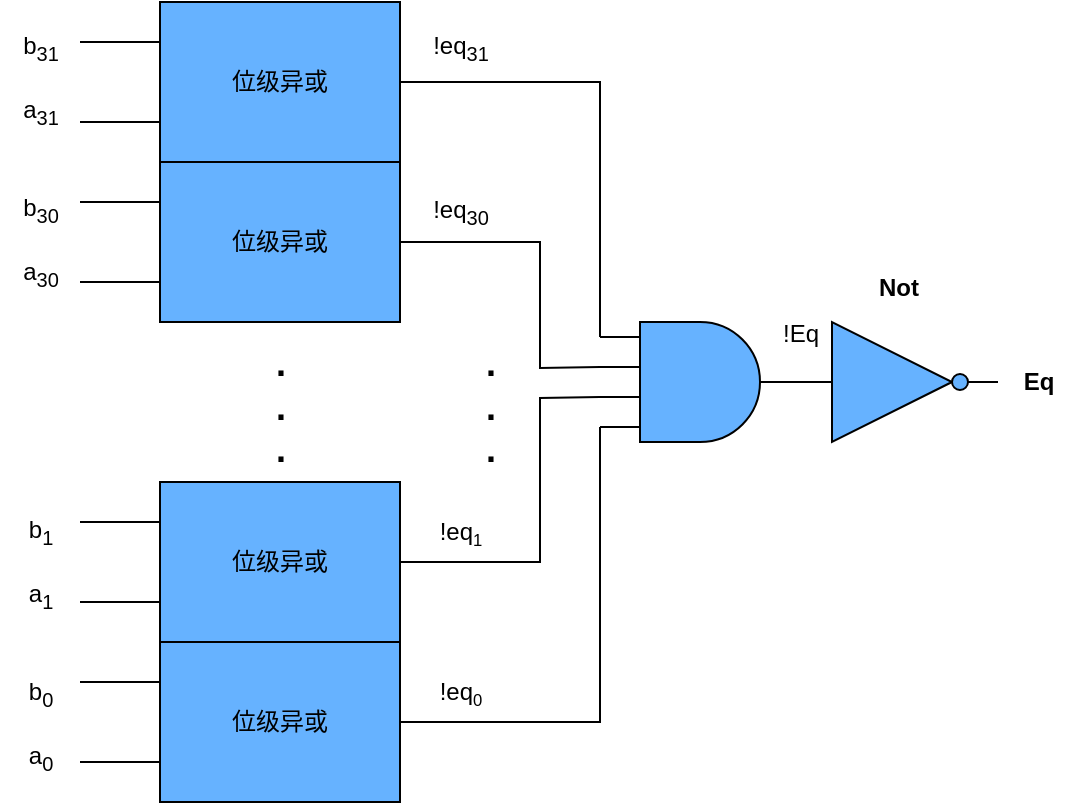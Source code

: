 <mxfile version="27.0.9" pages="4">
  <diagram name="ex4.9" id="9xeolv7vb_g-gI3zCezb">
    <mxGraphModel dx="2951" dy="1717" grid="1" gridSize="10" guides="1" tooltips="1" connect="1" arrows="1" fold="1" page="1" pageScale="1" pageWidth="827" pageHeight="1169" math="0" shadow="0">
      <root>
        <mxCell id="0" />
        <mxCell id="1" parent="0" />
        <mxCell id="a1BFa99klv_1U5b9rFD7-1" value="位级异或" style="rounded=0;whiteSpace=wrap;html=1;fillColor=#66B2FF;" vertex="1" parent="1">
          <mxGeometry x="200" y="320" width="120" height="80" as="geometry" />
        </mxCell>
        <mxCell id="a1BFa99klv_1U5b9rFD7-2" value="位级异或" style="rounded=0;whiteSpace=wrap;html=1;fillColor=#66B2FF;" vertex="1" parent="1">
          <mxGeometry x="200" y="400" width="120" height="80" as="geometry" />
        </mxCell>
        <mxCell id="a1BFa99klv_1U5b9rFD7-3" value="" style="endArrow=none;html=1;strokeWidth=1;rounded=0;" edge="1" parent="1">
          <mxGeometry width="100" relative="1" as="geometry">
            <mxPoint x="160" y="340" as="sourcePoint" />
            <mxPoint x="200" y="340" as="targetPoint" />
          </mxGeometry>
        </mxCell>
        <mxCell id="a1BFa99klv_1U5b9rFD7-4" value="" style="endArrow=none;html=1;strokeWidth=1;rounded=0;" edge="1" parent="1">
          <mxGeometry width="100" relative="1" as="geometry">
            <mxPoint x="160" y="380" as="sourcePoint" />
            <mxPoint x="200" y="380" as="targetPoint" />
          </mxGeometry>
        </mxCell>
        <mxCell id="a1BFa99klv_1U5b9rFD7-5" value="" style="endArrow=none;html=1;strokeWidth=1;rounded=0;" edge="1" parent="1">
          <mxGeometry width="100" relative="1" as="geometry">
            <mxPoint x="160" y="420" as="sourcePoint" />
            <mxPoint x="200" y="420" as="targetPoint" />
          </mxGeometry>
        </mxCell>
        <mxCell id="a1BFa99klv_1U5b9rFD7-6" value="" style="endArrow=none;html=1;strokeWidth=1;rounded=0;" edge="1" parent="1">
          <mxGeometry width="100" relative="1" as="geometry">
            <mxPoint x="160" y="460" as="sourcePoint" />
            <mxPoint x="200" y="460" as="targetPoint" />
          </mxGeometry>
        </mxCell>
        <mxCell id="a1BFa99klv_1U5b9rFD7-7" value="&lt;b&gt;&lt;font style=&quot;font-size: 18px;&quot;&gt;.&lt;/font&gt;&lt;/b&gt;&lt;div&gt;&lt;b&gt;&lt;font style=&quot;font-size: 18px;&quot;&gt;.&lt;/font&gt;&lt;/b&gt;&lt;/div&gt;&lt;div&gt;&lt;b&gt;&lt;font style=&quot;font-size: 18px;&quot;&gt;.&lt;/font&gt;&lt;/b&gt;&lt;/div&gt;" style="text;html=1;align=center;verticalAlign=middle;resizable=0;points=[];autosize=1;strokeColor=none;fillColor=none;" vertex="1" parent="1">
          <mxGeometry x="245" y="483" width="30" height="80" as="geometry" />
        </mxCell>
        <mxCell id="a1BFa99klv_1U5b9rFD7-8" value="" style="verticalLabelPosition=bottom;shadow=0;dashed=0;align=center;html=1;verticalAlign=top;shape=mxgraph.electrical.logic_gates.logic_gate;operation=and;container=0;numInputs=4;fillColor=#66B2FF;" vertex="1" parent="1">
          <mxGeometry x="420" y="480" width="100" height="60" as="geometry" />
        </mxCell>
        <mxCell id="a1BFa99klv_1U5b9rFD7-9" value="位级异或" style="rounded=0;whiteSpace=wrap;html=1;fillColor=#66B2FF;" vertex="1" parent="1">
          <mxGeometry x="200" y="560" width="120" height="80" as="geometry" />
        </mxCell>
        <mxCell id="a1BFa99klv_1U5b9rFD7-10" value="位级异或" style="rounded=0;whiteSpace=wrap;html=1;fillColor=#66B2FF;" vertex="1" parent="1">
          <mxGeometry x="200" y="640" width="120" height="80" as="geometry" />
        </mxCell>
        <mxCell id="a1BFa99klv_1U5b9rFD7-11" value="" style="endArrow=none;html=1;strokeWidth=1;rounded=0;" edge="1" parent="1">
          <mxGeometry width="100" relative="1" as="geometry">
            <mxPoint x="160" y="580" as="sourcePoint" />
            <mxPoint x="200" y="580" as="targetPoint" />
          </mxGeometry>
        </mxCell>
        <mxCell id="a1BFa99klv_1U5b9rFD7-12" value="" style="endArrow=none;html=1;strokeWidth=1;rounded=0;" edge="1" parent="1">
          <mxGeometry width="100" relative="1" as="geometry">
            <mxPoint x="160" y="620" as="sourcePoint" />
            <mxPoint x="200" y="620" as="targetPoint" />
          </mxGeometry>
        </mxCell>
        <mxCell id="a1BFa99klv_1U5b9rFD7-13" value="" style="endArrow=none;html=1;strokeWidth=1;rounded=0;" edge="1" parent="1">
          <mxGeometry width="100" relative="1" as="geometry">
            <mxPoint x="160" y="660" as="sourcePoint" />
            <mxPoint x="200" y="660" as="targetPoint" />
          </mxGeometry>
        </mxCell>
        <mxCell id="a1BFa99klv_1U5b9rFD7-14" value="" style="endArrow=none;html=1;strokeWidth=1;rounded=0;" edge="1" parent="1">
          <mxGeometry width="100" relative="1" as="geometry">
            <mxPoint x="160" y="700" as="sourcePoint" />
            <mxPoint x="200" y="700" as="targetPoint" />
          </mxGeometry>
        </mxCell>
        <mxCell id="a1BFa99klv_1U5b9rFD7-15" value="" style="endArrow=none;html=1;strokeWidth=1;rounded=0;entryX=0;entryY=0.125;entryDx=0;entryDy=0;entryPerimeter=0;" edge="1" parent="1" target="a1BFa99klv_1U5b9rFD7-8">
          <mxGeometry width="100" relative="1" as="geometry">
            <mxPoint x="320" y="360" as="sourcePoint" />
            <mxPoint x="420" y="360" as="targetPoint" />
            <Array as="points">
              <mxPoint x="420" y="360" />
            </Array>
          </mxGeometry>
        </mxCell>
        <mxCell id="a1BFa99klv_1U5b9rFD7-16" value="" style="endArrow=none;html=1;strokeWidth=1;rounded=0;entryX=0;entryY=0.375;entryDx=0;entryDy=0;entryPerimeter=0;" edge="1" parent="1" target="a1BFa99klv_1U5b9rFD7-8">
          <mxGeometry width="100" relative="1" as="geometry">
            <mxPoint x="320" y="440" as="sourcePoint" />
            <mxPoint x="420" y="440" as="targetPoint" />
            <Array as="points">
              <mxPoint x="390" y="440" />
              <mxPoint x="390" y="503" />
            </Array>
          </mxGeometry>
        </mxCell>
        <mxCell id="a1BFa99klv_1U5b9rFD7-17" value="&lt;b&gt;&lt;font style=&quot;font-size: 18px;&quot;&gt;.&lt;/font&gt;&lt;/b&gt;&lt;div&gt;&lt;b&gt;&lt;font style=&quot;font-size: 18px;&quot;&gt;.&lt;/font&gt;&lt;/b&gt;&lt;/div&gt;&lt;div&gt;&lt;b&gt;&lt;font style=&quot;font-size: 18px;&quot;&gt;.&lt;/font&gt;&lt;/b&gt;&lt;/div&gt;" style="text;html=1;align=center;verticalAlign=middle;resizable=0;points=[];autosize=1;strokeColor=none;fillColor=none;" vertex="1" parent="1">
          <mxGeometry x="350" y="483" width="30" height="80" as="geometry" />
        </mxCell>
        <mxCell id="a1BFa99klv_1U5b9rFD7-18" value="" style="endArrow=none;html=1;strokeWidth=1;rounded=0;entryX=0;entryY=0.875;entryDx=0;entryDy=0;entryPerimeter=0;" edge="1" parent="1" target="a1BFa99klv_1U5b9rFD7-8">
          <mxGeometry width="100" relative="1" as="geometry">
            <mxPoint x="320" y="680" as="sourcePoint" />
            <mxPoint x="420" y="680" as="targetPoint" />
            <Array as="points">
              <mxPoint x="420" y="680" />
            </Array>
          </mxGeometry>
        </mxCell>
        <mxCell id="a1BFa99klv_1U5b9rFD7-19" value="" style="endArrow=none;html=1;strokeWidth=1;rounded=0;entryX=0;entryY=0.625;entryDx=0;entryDy=0;entryPerimeter=0;" edge="1" parent="1" target="a1BFa99klv_1U5b9rFD7-8">
          <mxGeometry width="100" relative="1" as="geometry">
            <mxPoint x="320" y="600" as="sourcePoint" />
            <mxPoint x="420" y="600" as="targetPoint" />
            <Array as="points">
              <mxPoint x="390" y="600" />
              <mxPoint x="390" y="518" />
            </Array>
          </mxGeometry>
        </mxCell>
        <mxCell id="a1BFa99klv_1U5b9rFD7-20" value="!Eq" style="text;html=1;align=center;verticalAlign=middle;resizable=0;points=[];autosize=1;strokeColor=none;fillColor=none;" vertex="1" parent="1">
          <mxGeometry x="500" y="471" width="40" height="30" as="geometry" />
        </mxCell>
        <mxCell id="a1BFa99klv_1U5b9rFD7-21" value="!eq&lt;sub&gt;31&lt;/sub&gt;" style="text;html=1;align=center;verticalAlign=middle;resizable=0;points=[];autosize=1;strokeColor=none;fillColor=none;" vertex="1" parent="1">
          <mxGeometry x="325" y="328" width="50" height="30" as="geometry" />
        </mxCell>
        <mxCell id="a1BFa99klv_1U5b9rFD7-22" value="!eq&lt;sub&gt;30&lt;/sub&gt;" style="text;html=1;align=center;verticalAlign=middle;resizable=0;points=[];autosize=1;strokeColor=none;fillColor=none;" vertex="1" parent="1">
          <mxGeometry x="325" y="410" width="50" height="30" as="geometry" />
        </mxCell>
        <mxCell id="a1BFa99klv_1U5b9rFD7-23" value="!eq&lt;span style=&quot;font-size: 10px;&quot;&gt;&lt;sub&gt;0&lt;/sub&gt;&lt;/span&gt;" style="text;html=1;align=center;verticalAlign=middle;resizable=0;points=[];autosize=1;strokeColor=none;fillColor=none;" vertex="1" parent="1">
          <mxGeometry x="330" y="650" width="40" height="30" as="geometry" />
        </mxCell>
        <mxCell id="a1BFa99klv_1U5b9rFD7-24" value="!eq&lt;span style=&quot;font-size: 10px;&quot;&gt;&lt;sub&gt;1&lt;/sub&gt;&lt;/span&gt;" style="text;html=1;align=center;verticalAlign=middle;resizable=0;points=[];autosize=1;strokeColor=none;fillColor=none;" vertex="1" parent="1">
          <mxGeometry x="330" y="570" width="40" height="30" as="geometry" />
        </mxCell>
        <mxCell id="a1BFa99klv_1U5b9rFD7-25" value="b&lt;sub&gt;31&lt;/sub&gt;" style="text;html=1;align=center;verticalAlign=middle;resizable=0;points=[];autosize=1;strokeColor=none;fillColor=none;" vertex="1" parent="1">
          <mxGeometry x="120" y="328" width="40" height="30" as="geometry" />
        </mxCell>
        <mxCell id="a1BFa99klv_1U5b9rFD7-26" value="a&lt;sub&gt;31&lt;/sub&gt;" style="text;html=1;align=center;verticalAlign=middle;resizable=0;points=[];autosize=1;strokeColor=none;fillColor=none;" vertex="1" parent="1">
          <mxGeometry x="120" y="360" width="40" height="30" as="geometry" />
        </mxCell>
        <mxCell id="a1BFa99klv_1U5b9rFD7-27" value="b&lt;sub&gt;30&lt;/sub&gt;" style="text;html=1;align=center;verticalAlign=middle;resizable=0;points=[];autosize=1;strokeColor=none;fillColor=none;" vertex="1" parent="1">
          <mxGeometry x="120" y="409" width="40" height="30" as="geometry" />
        </mxCell>
        <mxCell id="a1BFa99klv_1U5b9rFD7-28" value="a&lt;sub&gt;30&lt;/sub&gt;" style="text;html=1;align=center;verticalAlign=middle;resizable=0;points=[];autosize=1;strokeColor=none;fillColor=none;" vertex="1" parent="1">
          <mxGeometry x="120" y="441" width="40" height="30" as="geometry" />
        </mxCell>
        <mxCell id="a1BFa99klv_1U5b9rFD7-29" value="b&lt;sub&gt;1&lt;/sub&gt;" style="text;html=1;align=center;verticalAlign=middle;resizable=0;points=[];autosize=1;strokeColor=none;fillColor=none;" vertex="1" parent="1">
          <mxGeometry x="120" y="570" width="40" height="30" as="geometry" />
        </mxCell>
        <mxCell id="a1BFa99klv_1U5b9rFD7-30" value="a&lt;sub&gt;1&lt;/sub&gt;" style="text;html=1;align=center;verticalAlign=middle;resizable=0;points=[];autosize=1;strokeColor=none;fillColor=none;" vertex="1" parent="1">
          <mxGeometry x="120" y="602" width="40" height="30" as="geometry" />
        </mxCell>
        <mxCell id="a1BFa99klv_1U5b9rFD7-31" value="b&lt;sub&gt;0&lt;/sub&gt;" style="text;html=1;align=center;verticalAlign=middle;resizable=0;points=[];autosize=1;strokeColor=none;fillColor=none;" vertex="1" parent="1">
          <mxGeometry x="120" y="651" width="40" height="30" as="geometry" />
        </mxCell>
        <mxCell id="a1BFa99klv_1U5b9rFD7-32" value="a&lt;sub&gt;0&lt;/sub&gt;" style="text;html=1;align=center;verticalAlign=middle;resizable=0;points=[];autosize=1;strokeColor=none;fillColor=none;" vertex="1" parent="1">
          <mxGeometry x="120" y="683" width="40" height="30" as="geometry" />
        </mxCell>
        <mxCell id="a1BFa99klv_1U5b9rFD7-42" value="" style="verticalLabelPosition=bottom;shadow=0;dashed=0;align=center;html=1;verticalAlign=top;shape=mxgraph.electrical.logic_gates.inverter_2;fillColor=#66B2FF;" vertex="1" parent="1">
          <mxGeometry x="519" y="480" width="100" height="60" as="geometry" />
        </mxCell>
        <mxCell id="a1BFa99klv_1U5b9rFD7-44" value="&lt;b&gt;Eq&lt;/b&gt;" style="text;html=1;align=center;verticalAlign=middle;resizable=0;points=[];autosize=1;strokeColor=none;fillColor=none;" vertex="1" parent="1">
          <mxGeometry x="619" y="495" width="40" height="30" as="geometry" />
        </mxCell>
        <mxCell id="a1BFa99klv_1U5b9rFD7-45" value="&lt;b&gt;Not&lt;/b&gt;" style="text;html=1;align=center;verticalAlign=middle;resizable=0;points=[];autosize=1;strokeColor=none;fillColor=none;" vertex="1" parent="1">
          <mxGeometry x="549" y="448" width="40" height="30" as="geometry" />
        </mxCell>
      </root>
    </mxGraphModel>
  </diagram>
  <diagram id="iqNqRVmECrOXARSD8kPO" name="ex4.26">
    <mxGraphModel dx="1425" dy="829" grid="1" gridSize="10" guides="1" tooltips="1" connect="1" arrows="1" fold="1" page="1" pageScale="1" pageWidth="827" pageHeight="1169" math="0" shadow="0">
      <root>
        <mxCell id="0" />
        <mxCell id="1" parent="0" />
        <mxCell id="t9wzsK0tQb9w0YQFffBa-1" value="" style="edgeStyle=orthogonalEdgeStyle;rounded=0;orthogonalLoop=1;jettySize=auto;html=1;" edge="1" parent="1" source="t9wzsK0tQb9w0YQFffBa-3" target="t9wzsK0tQb9w0YQFffBa-4">
          <mxGeometry relative="1" as="geometry" />
        </mxCell>
        <mxCell id="t9wzsK0tQb9w0YQFffBa-2" value="" style="edgeStyle=orthogonalEdgeStyle;rounded=0;orthogonalLoop=1;jettySize=auto;html=1;" edge="1" parent="1" source="t9wzsK0tQb9w0YQFffBa-3" target="t9wzsK0tQb9w0YQFffBa-4">
          <mxGeometry relative="1" as="geometry" />
        </mxCell>
        <mxCell id="t9wzsK0tQb9w0YQFffBa-3" value="&lt;div&gt;&lt;font style=&quot;font-size: 18px;&quot; face=&quot;Mono&quot;&gt;A&lt;/font&gt;&lt;/div&gt;" style="rounded=0;whiteSpace=wrap;html=1;strokeColor=default;align=center;verticalAlign=middle;fontFamily=Helvetica;fontSize=12;fontColor=default;fillColor=light-dark(#CCFFFF,#006666);shadow=0;shadowOpacity=75;shadowBlur=0;strokeWidth=2;" vertex="1" parent="1">
          <mxGeometry x="160" y="400" width="80" height="120" as="geometry" />
        </mxCell>
        <mxCell id="t9wzsK0tQb9w0YQFffBa-4" value="&lt;font face=&quot;Mono&quot;&gt;&lt;span style=&quot;font-size: 15px;&quot;&gt;B&lt;/span&gt;&lt;/font&gt;" style="rounded=0;whiteSpace=wrap;html=1;strokeWidth=2;fillColor=light-dark(#CCFFFF,#006666);" vertex="1" parent="1">
          <mxGeometry x="280" y="400" width="40" height="120" as="geometry" />
        </mxCell>
        <mxCell id="t9wzsK0tQb9w0YQFffBa-5" value="&lt;div&gt;&lt;font style=&quot;font-size: 18px;&quot; face=&quot;Mono&quot;&gt;C&lt;/font&gt;&lt;/div&gt;" style="rounded=0;whiteSpace=wrap;html=1;strokeColor=default;align=center;verticalAlign=middle;fontFamily=Helvetica;fontSize=12;fontColor=default;fillColor=light-dark(#CCFFFF,#006666);shadow=0;shadowOpacity=75;shadowBlur=0;strokeWidth=2;" vertex="1" parent="1">
          <mxGeometry x="360" y="400" width="70" height="120" as="geometry" />
        </mxCell>
        <mxCell id="t9wzsK0tQb9w0YQFffBa-6" value="&lt;font face=&quot;Mono&quot;&gt;&lt;span style=&quot;font-size: 15px;&quot;&gt;D&lt;/span&gt;&lt;/font&gt;" style="rounded=0;whiteSpace=wrap;html=1;strokeWidth=2;fillColor=light-dark(#CCFFFF,#006666);" vertex="1" parent="1">
          <mxGeometry x="470" y="400" width="60" height="120" as="geometry" />
        </mxCell>
        <mxCell id="t9wzsK0tQb9w0YQFffBa-7" value="&lt;font face=&quot;Mono&quot;&gt;&lt;span style=&quot;font-size: 18px;&quot;&gt;E&lt;/span&gt;&lt;/font&gt;" style="rounded=0;whiteSpace=wrap;html=1;strokeColor=default;align=center;verticalAlign=middle;fontFamily=Helvetica;fontSize=12;fontColor=default;fillColor=light-dark(#CCFFFF,#006666);shadow=0;shadowOpacity=75;shadowBlur=0;strokeWidth=2;" vertex="1" parent="1">
          <mxGeometry x="570" y="400" width="70" height="120" as="geometry" />
        </mxCell>
        <mxCell id="t9wzsK0tQb9w0YQFffBa-8" value="&lt;font face=&quot;Mono&quot;&gt;&lt;span style=&quot;font-size: 15px;&quot;&gt;寄&lt;/span&gt;&lt;/font&gt;&lt;div&gt;&lt;font face=&quot;Mono&quot;&gt;&lt;span style=&quot;font-size: 15px;&quot;&gt;存&lt;/span&gt;&lt;/font&gt;&lt;/div&gt;&lt;div&gt;&lt;font face=&quot;Mono&quot;&gt;&lt;span style=&quot;font-size: 15px;&quot;&gt;器&lt;/span&gt;&lt;/font&gt;&lt;/div&gt;" style="rounded=0;whiteSpace=wrap;html=1;strokeWidth=2;" vertex="1" parent="1">
          <mxGeometry x="740" y="400" width="40" height="120" as="geometry" />
        </mxCell>
        <mxCell id="t9wzsK0tQb9w0YQFffBa-9" value="" style="endArrow=classic;html=1;rounded=0;entryX=0;entryY=0.5;entryDx=0;entryDy=0;strokeWidth=2;" edge="1" parent="1">
          <mxGeometry width="50" height="50" relative="1" as="geometry">
            <mxPoint x="110" y="460" as="sourcePoint" />
            <mxPoint x="160" y="460" as="targetPoint" />
          </mxGeometry>
        </mxCell>
        <mxCell id="t9wzsK0tQb9w0YQFffBa-10" value="" style="endArrow=classic;html=1;rounded=0;strokeWidth=2;" edge="1" parent="1">
          <mxGeometry width="50" height="50" relative="1" as="geometry">
            <mxPoint x="240" y="459.5" as="sourcePoint" />
            <mxPoint x="280" y="460" as="targetPoint" />
          </mxGeometry>
        </mxCell>
        <mxCell id="t9wzsK0tQb9w0YQFffBa-11" value="" style="endArrow=classic;html=1;rounded=0;strokeWidth=2;" edge="1" parent="1">
          <mxGeometry width="50" height="50" relative="1" as="geometry">
            <mxPoint x="320" y="459.71" as="sourcePoint" />
            <mxPoint x="360" y="460.21" as="targetPoint" />
          </mxGeometry>
        </mxCell>
        <mxCell id="t9wzsK0tQb9w0YQFffBa-12" value="" style="endArrow=classic;html=1;rounded=0;strokeWidth=2;" edge="1" parent="1">
          <mxGeometry width="50" height="50" relative="1" as="geometry">
            <mxPoint x="430" y="459.71" as="sourcePoint" />
            <mxPoint x="470" y="460.21" as="targetPoint" />
          </mxGeometry>
        </mxCell>
        <mxCell id="t9wzsK0tQb9w0YQFffBa-13" value="" style="endArrow=classic;html=1;rounded=0;strokeWidth=2;" edge="1" parent="1">
          <mxGeometry width="50" height="50" relative="1" as="geometry">
            <mxPoint x="530" y="459.71" as="sourcePoint" />
            <mxPoint x="570" y="460.21" as="targetPoint" />
          </mxGeometry>
        </mxCell>
        <mxCell id="t9wzsK0tQb9w0YQFffBa-14" value="" style="endArrow=classic;html=1;rounded=0;strokeWidth=2;" edge="1" parent="1">
          <mxGeometry width="50" height="50" relative="1" as="geometry">
            <mxPoint x="640" y="459.66" as="sourcePoint" />
            <mxPoint x="680" y="460.16" as="targetPoint" />
          </mxGeometry>
        </mxCell>
        <mxCell id="t9wzsK0tQb9w0YQFffBa-19" value="&lt;font style=&quot;font-size: 15px;&quot; face=&quot;Mono&quot;&gt;80 ps&lt;/font&gt;" style="text;html=1;align=center;verticalAlign=middle;resizable=0;points=[];autosize=1;strokeColor=none;fillColor=none;" vertex="1" parent="1">
          <mxGeometry x="170" y="360" width="60" height="30" as="geometry" />
        </mxCell>
        <mxCell id="t9wzsK0tQb9w0YQFffBa-20" value="&lt;font style=&quot;font-size: 15px;&quot; face=&quot;Mono&quot;&gt;60 ps&lt;/font&gt;" style="text;html=1;align=center;verticalAlign=middle;resizable=0;points=[];autosize=1;strokeColor=none;fillColor=none;" vertex="1" parent="1">
          <mxGeometry x="370" y="360" width="60" height="30" as="geometry" />
        </mxCell>
        <mxCell id="t9wzsK0tQb9w0YQFffBa-21" value="&lt;font style=&quot;font-size: 15px;&quot; face=&quot;Mono&quot;&gt;70 ps&lt;/font&gt;" style="text;html=1;align=center;verticalAlign=middle;resizable=0;points=[];autosize=1;strokeColor=none;fillColor=none;" vertex="1" parent="1">
          <mxGeometry x="575" y="360" width="60" height="30" as="geometry" />
        </mxCell>
        <mxCell id="t9wzsK0tQb9w0YQFffBa-22" value="&lt;font style=&quot;font-size: 15px;&quot; face=&quot;Mono&quot;&gt;30 ps&lt;/font&gt;" style="text;html=1;align=center;verticalAlign=middle;resizable=0;points=[];autosize=1;strokeColor=none;fillColor=none;" vertex="1" parent="1">
          <mxGeometry x="270" y="360" width="60" height="30" as="geometry" />
        </mxCell>
        <mxCell id="t9wzsK0tQb9w0YQFffBa-23" value="&lt;font style=&quot;font-size: 15px;&quot; face=&quot;Mono&quot;&gt;50 ps&lt;/font&gt;" style="text;html=1;align=center;verticalAlign=middle;resizable=0;points=[];autosize=1;strokeColor=none;fillColor=none;" vertex="1" parent="1">
          <mxGeometry x="470" y="360" width="60" height="30" as="geometry" />
        </mxCell>
        <mxCell id="t9wzsK0tQb9w0YQFffBa-24" value="&lt;font style=&quot;font-size: 15px;&quot; face=&quot;Mono&quot;&gt;20 ps&lt;/font&gt;" style="text;html=1;align=center;verticalAlign=middle;resizable=0;points=[];autosize=1;strokeColor=none;fillColor=none;" vertex="1" parent="1">
          <mxGeometry x="730" y="360" width="60" height="30" as="geometry" />
        </mxCell>
        <mxCell id="t9wzsK0tQb9w0YQFffBa-25" value="&lt;font face=&quot;Mono&quot;&gt;&lt;span style=&quot;font-size: 15px;&quot;&gt;F&lt;/span&gt;&lt;/font&gt;" style="rounded=0;whiteSpace=wrap;html=1;strokeWidth=2;fillColor=light-dark(#CCFFFF,#006666);" vertex="1" parent="1">
          <mxGeometry x="680" y="400" width="20" height="120" as="geometry" />
        </mxCell>
        <mxCell id="t9wzsK0tQb9w0YQFffBa-26" value="&lt;font style=&quot;font-size: 15px;&quot; face=&quot;Mono&quot;&gt;10 ps&lt;/font&gt;" style="text;html=1;align=center;verticalAlign=middle;resizable=0;points=[];autosize=1;strokeColor=none;fillColor=none;" vertex="1" parent="1">
          <mxGeometry x="660" y="360" width="60" height="30" as="geometry" />
        </mxCell>
        <mxCell id="t9wzsK0tQb9w0YQFffBa-27" value="" style="endArrow=classic;html=1;rounded=0;strokeWidth=2;" edge="1" parent="1">
          <mxGeometry width="50" height="50" relative="1" as="geometry">
            <mxPoint x="700" y="459.75" as="sourcePoint" />
            <mxPoint x="740" y="460.25" as="targetPoint" />
          </mxGeometry>
        </mxCell>
        <mxCell id="t9wzsK0tQb9w0YQFffBa-28" value="" style="endArrow=none;html=1;rounded=0;strokeWidth=2;entryX=0.5;entryY=1;entryDx=0;entryDy=0;" edge="1" parent="1" target="t9wzsK0tQb9w0YQFffBa-8">
          <mxGeometry width="50" height="50" relative="1" as="geometry">
            <mxPoint x="760" y="550" as="sourcePoint" />
            <mxPoint x="760" y="580" as="targetPoint" />
          </mxGeometry>
        </mxCell>
        <mxCell id="t9wzsK0tQb9w0YQFffBa-29" value="&lt;font style=&quot;font-size: 15px;&quot; face=&quot;Mono&quot;&gt;时钟&lt;/font&gt;" style="text;html=1;align=center;verticalAlign=middle;resizable=0;points=[];autosize=1;strokeColor=none;fillColor=none;" vertex="1" parent="1">
          <mxGeometry x="735" y="555" width="50" height="30" as="geometry" />
        </mxCell>
      </root>
    </mxGraphModel>
  </diagram>
  <diagram id="hkYgPjFkkwoMDM4C4Pzt" name="ex4.47">
    <mxGraphModel dx="2066" dy="1202" grid="1" gridSize="10" guides="1" tooltips="1" connect="1" arrows="1" fold="1" page="1" pageScale="1" pageWidth="827" pageHeight="1169" math="0" shadow="0">
      <root>
        <mxCell id="0" />
        <mxCell id="1" parent="0" />
        <mxCell id="rh5yayficdJ62rSugpng-1" value="D" style="rounded=0;whiteSpace=wrap;html=1;" vertex="1" parent="1">
          <mxGeometry x="310" y="400" width="20" height="40" as="geometry" />
        </mxCell>
        <mxCell id="rh5yayficdJ62rSugpng-2" value="0" style="rounded=0;whiteSpace=wrap;html=1;" vertex="1" parent="1">
          <mxGeometry x="330" y="400" width="20" height="40" as="geometry" />
        </mxCell>
        <mxCell id="rh5yayficdJ62rSugpng-3" value="leave" style="text;html=1;align=center;verticalAlign=middle;resizable=0;points=[];autosize=1;strokeColor=none;fillColor=none;" vertex="1" parent="1">
          <mxGeometry x="160" y="405" width="50" height="30" as="geometry" />
        </mxCell>
        <mxCell id="rh5yayficdJ62rSugpng-4" value="字节" style="text;html=1;align=center;verticalAlign=middle;resizable=0;points=[];autosize=1;strokeColor=none;fillColor=none;" vertex="1" parent="1">
          <mxGeometry x="160" y="370" width="50" height="30" as="geometry" />
        </mxCell>
        <mxCell id="rh5yayficdJ62rSugpng-5" value="0" style="text;html=1;align=left;verticalAlign=middle;resizable=0;points=[];autosize=1;strokeColor=none;fillColor=none;" vertex="1" parent="1">
          <mxGeometry x="310" y="370" width="30" height="30" as="geometry" />
        </mxCell>
        <mxCell id="rh5yayficdJ62rSugpng-6" value="1" style="text;html=1;align=left;verticalAlign=middle;resizable=0;points=[];autosize=1;strokeColor=none;fillColor=none;" vertex="1" parent="1">
          <mxGeometry x="350" y="370" width="30" height="30" as="geometry" />
        </mxCell>
        <mxCell id="rh5yayficdJ62rSugpng-7" value="2" style="text;html=1;align=left;verticalAlign=middle;resizable=0;points=[];autosize=1;strokeColor=none;fillColor=none;" vertex="1" parent="1">
          <mxGeometry x="390" y="370" width="30" height="30" as="geometry" />
        </mxCell>
        <mxCell id="rh5yayficdJ62rSugpng-8" value="3" style="text;html=1;align=left;verticalAlign=middle;resizable=0;points=[];autosize=1;strokeColor=none;fillColor=none;" vertex="1" parent="1">
          <mxGeometry x="430" y="370" width="30" height="30" as="geometry" />
        </mxCell>
        <mxCell id="rh5yayficdJ62rSugpng-9" value="4" style="text;html=1;align=left;verticalAlign=middle;resizable=0;points=[];autosize=1;strokeColor=none;fillColor=none;" vertex="1" parent="1">
          <mxGeometry x="470" y="370" width="30" height="30" as="geometry" />
        </mxCell>
        <mxCell id="rh5yayficdJ62rSugpng-10" value="5" style="text;html=1;align=left;verticalAlign=middle;resizable=0;points=[];autosize=1;strokeColor=none;fillColor=none;" vertex="1" parent="1">
          <mxGeometry x="510" y="370" width="30" height="30" as="geometry" />
        </mxCell>
      </root>
    </mxGraphModel>
  </diagram>
  <diagram id="pDT_7o-F_9s247CldHog" name="ex4.48">
    <mxGraphModel dx="2066" dy="1202" grid="1" gridSize="10" guides="1" tooltips="1" connect="1" arrows="1" fold="1" page="1" pageScale="1" pageWidth="827" pageHeight="1169" math="0" shadow="0">
      <root>
        <mxCell id="0" />
        <mxCell id="1" parent="0" />
        <mxCell id="ky_VVRjiQciUX3qbRXjp-9" value="C" style="rounded=0;whiteSpace=wrap;html=1;" vertex="1" parent="1">
          <mxGeometry x="385" y="400" width="20" height="40" as="geometry" />
        </mxCell>
        <mxCell id="ky_VVRjiQciUX3qbRXjp-10" value="0" style="rounded=0;whiteSpace=wrap;html=1;" vertex="1" parent="1">
          <mxGeometry x="405" y="400" width="20" height="40" as="geometry" />
        </mxCell>
        <mxCell id="ky_VVRjiQciUX3qbRXjp-11" value="F" style="rounded=0;whiteSpace=wrap;html=1;" vertex="1" parent="1">
          <mxGeometry x="425" y="400" width="20" height="40" as="geometry" />
        </mxCell>
        <mxCell id="ky_VVRjiQciUX3qbRXjp-12" value="rB" style="rounded=0;whiteSpace=wrap;html=1;" vertex="1" parent="1">
          <mxGeometry x="445" y="400" width="20" height="40" as="geometry" />
        </mxCell>
        <mxCell id="ky_VVRjiQciUX3qbRXjp-13" value="V" style="rounded=0;whiteSpace=wrap;html=1;" vertex="1" parent="1">
          <mxGeometry x="465" y="400" width="160" height="40" as="geometry" />
        </mxCell>
        <mxCell id="ky_VVRjiQciUX3qbRXjp-15" value="字节" style="text;html=1;align=center;verticalAlign=middle;resizable=0;points=[];autosize=1;strokeColor=none;fillColor=none;" vertex="1" parent="1">
          <mxGeometry x="240" y="360" width="50" height="30" as="geometry" />
        </mxCell>
        <mxCell id="ky_VVRjiQciUX3qbRXjp-18" value="iaddl, V,rB" style="text;html=1;align=center;verticalAlign=middle;resizable=0;points=[];autosize=1;strokeColor=none;fillColor=none;" vertex="1" parent="1">
          <mxGeometry x="240" y="405" width="80" height="30" as="geometry" />
        </mxCell>
        <mxCell id="ky_VVRjiQciUX3qbRXjp-19" value="0" style="text;html=1;align=left;verticalAlign=middle;resizable=0;points=[];autosize=1;strokeColor=none;fillColor=none;" vertex="1" parent="1">
          <mxGeometry x="390" y="360" width="30" height="30" as="geometry" />
        </mxCell>
        <mxCell id="ky_VVRjiQciUX3qbRXjp-20" value="1" style="text;html=1;align=left;verticalAlign=middle;resizable=0;points=[];autosize=1;strokeColor=none;fillColor=none;" vertex="1" parent="1">
          <mxGeometry x="430" y="360" width="30" height="30" as="geometry" />
        </mxCell>
        <mxCell id="ky_VVRjiQciUX3qbRXjp-21" value="2" style="text;html=1;align=left;verticalAlign=middle;resizable=0;points=[];autosize=1;strokeColor=none;fillColor=none;" vertex="1" parent="1">
          <mxGeometry x="470" y="360" width="30" height="30" as="geometry" />
        </mxCell>
        <mxCell id="ky_VVRjiQciUX3qbRXjp-22" value="3" style="text;html=1;align=left;verticalAlign=middle;resizable=0;points=[];autosize=1;strokeColor=none;fillColor=none;" vertex="1" parent="1">
          <mxGeometry x="510" y="360" width="30" height="30" as="geometry" />
        </mxCell>
        <mxCell id="ky_VVRjiQciUX3qbRXjp-23" value="4" style="text;html=1;align=left;verticalAlign=middle;resizable=0;points=[];autosize=1;strokeColor=none;fillColor=none;" vertex="1" parent="1">
          <mxGeometry x="550" y="360" width="30" height="30" as="geometry" />
        </mxCell>
        <mxCell id="ky_VVRjiQciUX3qbRXjp-24" value="5" style="text;html=1;align=left;verticalAlign=middle;resizable=0;points=[];autosize=1;strokeColor=none;fillColor=none;" vertex="1" parent="1">
          <mxGeometry x="590" y="360" width="30" height="30" as="geometry" />
        </mxCell>
      </root>
    </mxGraphModel>
  </diagram>
</mxfile>
